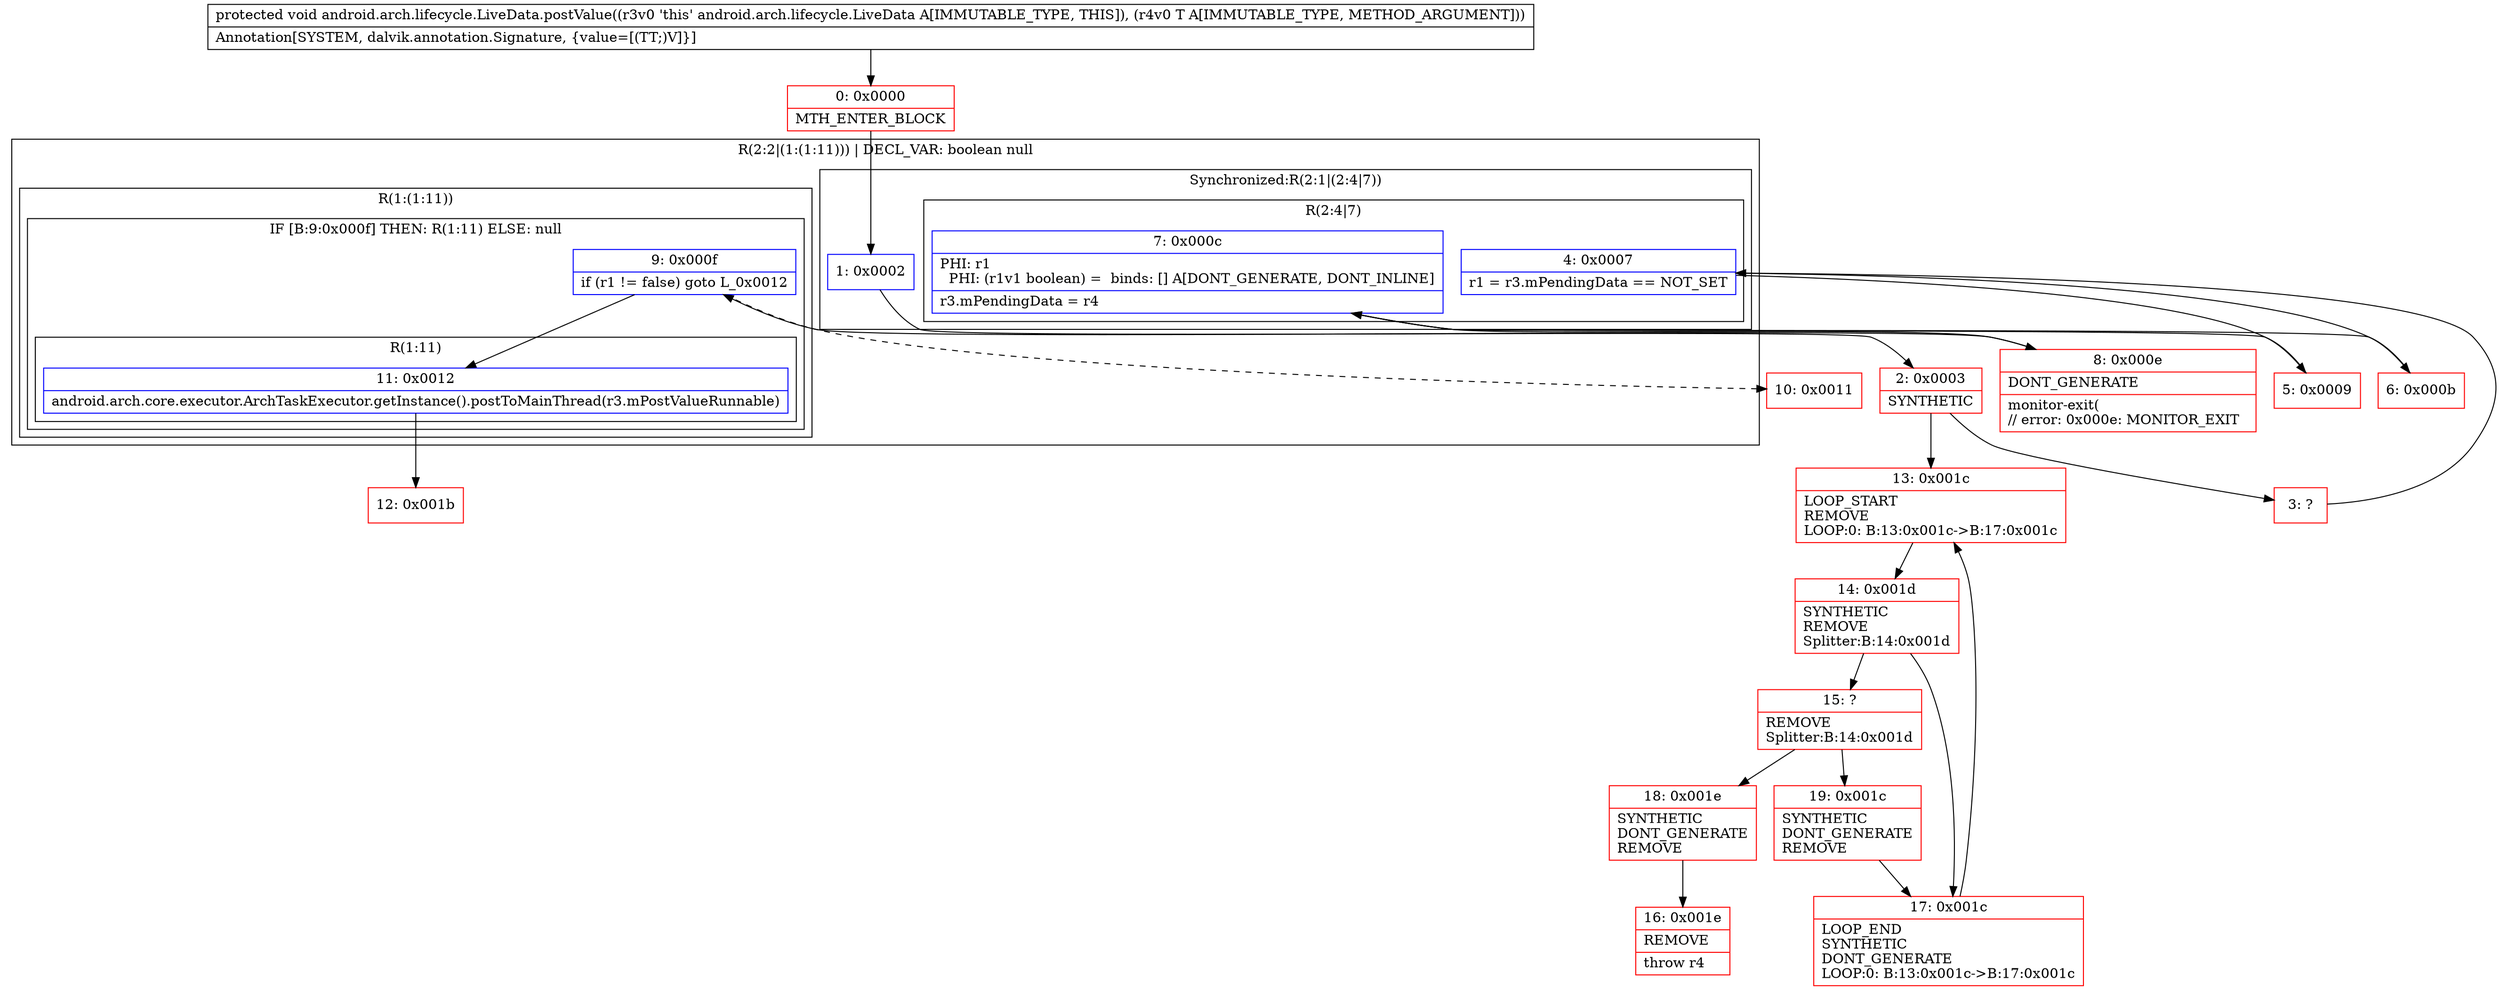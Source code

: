 digraph "CFG forandroid.arch.lifecycle.LiveData.postValue(Ljava\/lang\/Object;)V" {
subgraph cluster_Region_2106298561 {
label = "R(2:2|(1:(1:11))) | DECL_VAR: boolean null\l";
node [shape=record,color=blue];
subgraph cluster_SynchronizedRegion_874782581 {
label = "Synchronized:R(2:1|(2:4|7))";
node [shape=record,color=blue];
Node_1 [shape=record,label="{1\:\ 0x0002}"];
subgraph cluster_Region_120361731 {
label = "R(2:4|7)";
node [shape=record,color=blue];
Node_4 [shape=record,label="{4\:\ 0x0007|r1 = r3.mPendingData == NOT_SET\l}"];
Node_7 [shape=record,label="{7\:\ 0x000c|PHI: r1 \l  PHI: (r1v1 boolean) =  binds: [] A[DONT_GENERATE, DONT_INLINE]\l|r3.mPendingData = r4\l}"];
}
}
subgraph cluster_Region_774117862 {
label = "R(1:(1:11))";
node [shape=record,color=blue];
subgraph cluster_IfRegion_1216700873 {
label = "IF [B:9:0x000f] THEN: R(1:11) ELSE: null";
node [shape=record,color=blue];
Node_9 [shape=record,label="{9\:\ 0x000f|if (r1 != false) goto L_0x0012\l}"];
subgraph cluster_Region_2047464256 {
label = "R(1:11)";
node [shape=record,color=blue];
Node_11 [shape=record,label="{11\:\ 0x0012|android.arch.core.executor.ArchTaskExecutor.getInstance().postToMainThread(r3.mPostValueRunnable)\l}"];
}
}
}
}
Node_0 [shape=record,color=red,label="{0\:\ 0x0000|MTH_ENTER_BLOCK\l}"];
Node_2 [shape=record,color=red,label="{2\:\ 0x0003|SYNTHETIC\l}"];
Node_3 [shape=record,color=red,label="{3\:\ ?}"];
Node_5 [shape=record,color=red,label="{5\:\ 0x0009}"];
Node_6 [shape=record,color=red,label="{6\:\ 0x000b}"];
Node_8 [shape=record,color=red,label="{8\:\ 0x000e|DONT_GENERATE\l|monitor\-exit(\l\/\/ error: 0x000e: MONITOR_EXIT  \l}"];
Node_10 [shape=record,color=red,label="{10\:\ 0x0011}"];
Node_12 [shape=record,color=red,label="{12\:\ 0x001b}"];
Node_13 [shape=record,color=red,label="{13\:\ 0x001c|LOOP_START\lREMOVE\lLOOP:0: B:13:0x001c\-\>B:17:0x001c\l}"];
Node_14 [shape=record,color=red,label="{14\:\ 0x001d|SYNTHETIC\lREMOVE\lSplitter:B:14:0x001d\l}"];
Node_15 [shape=record,color=red,label="{15\:\ ?|REMOVE\lSplitter:B:14:0x001d\l}"];
Node_16 [shape=record,color=red,label="{16\:\ 0x001e|REMOVE\l|throw r4\l}"];
Node_17 [shape=record,color=red,label="{17\:\ 0x001c|LOOP_END\lSYNTHETIC\lDONT_GENERATE\lLOOP:0: B:13:0x001c\-\>B:17:0x001c\l}"];
Node_18 [shape=record,color=red,label="{18\:\ 0x001e|SYNTHETIC\lDONT_GENERATE\lREMOVE\l}"];
Node_19 [shape=record,color=red,label="{19\:\ 0x001c|SYNTHETIC\lDONT_GENERATE\lREMOVE\l}"];
MethodNode[shape=record,label="{protected void android.arch.lifecycle.LiveData.postValue((r3v0 'this' android.arch.lifecycle.LiveData A[IMMUTABLE_TYPE, THIS]), (r4v0 T A[IMMUTABLE_TYPE, METHOD_ARGUMENT]))  | Annotation[SYSTEM, dalvik.annotation.Signature, \{value=[(TT;)V]\}]\l}"];
MethodNode -> Node_0;
Node_1 -> Node_2;
Node_4 -> Node_5;
Node_4 -> Node_6;
Node_7 -> Node_8;
Node_9 -> Node_10[style=dashed];
Node_9 -> Node_11;
Node_11 -> Node_12;
Node_0 -> Node_1;
Node_2 -> Node_3;
Node_2 -> Node_13;
Node_3 -> Node_4;
Node_5 -> Node_7;
Node_6 -> Node_7;
Node_8 -> Node_9;
Node_13 -> Node_14;
Node_14 -> Node_15;
Node_14 -> Node_17;
Node_15 -> Node_18;
Node_15 -> Node_19;
Node_17 -> Node_13;
Node_18 -> Node_16;
Node_19 -> Node_17;
}

